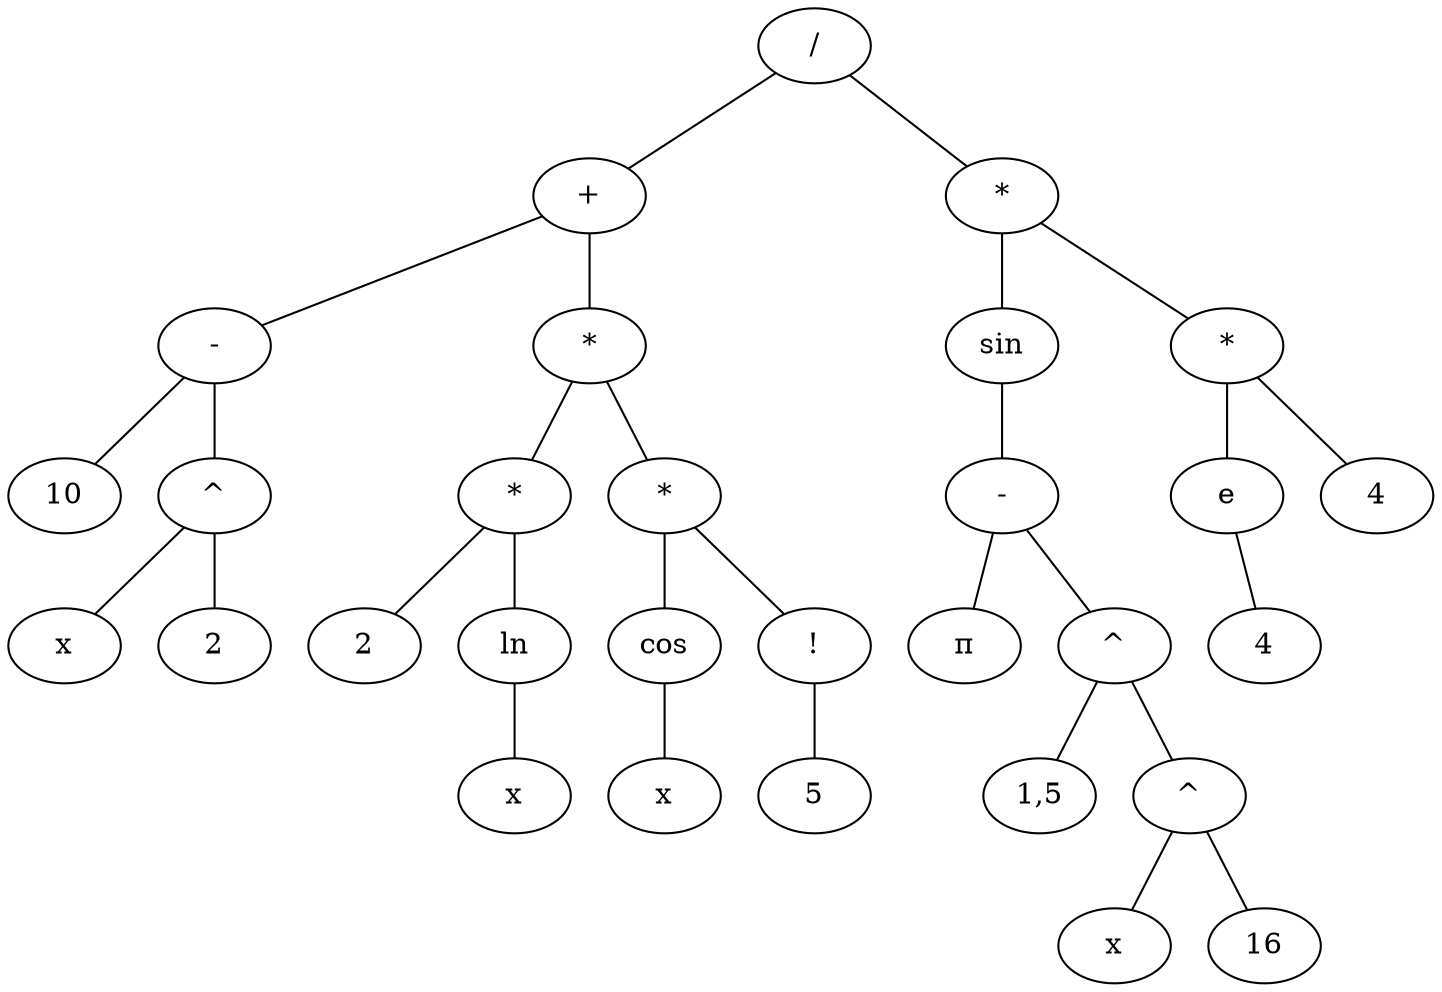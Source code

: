 graph caculus { 
node [] 
node1 [ label = "/" ]
node2 [ label = "+" ]
node1 -- node2
node3 [ label = "-" ]
node2 -- node3
node4 [ label = "10" ]
node3 -- node4
node5 [ label = "^" ]
node3 -- node5
node6 [ label = "x" ]
node5 -- node6
node7 [ label = "2" ]
node5 -- node7
node8 [ label = "*" ]
node2 -- node8
node9 [ label = "*" ]
node8 -- node9
node10 [ label = "2" ]
node9 -- node10
node11 [ label = "ln" ]
node9 -- node11
node12 [ label = "x" ]
node11 -- node12
node13 [ label = "*" ]
node8 -- node13
node14 [ label = "cos" ]
node13 -- node14
node15 [ label = "x" ]
node14 -- node15
node16 [ label = "!" ]
node13 -- node16
node17 [ label = "5" ]
node16 -- node17
node18 [ label = "*" ]
node1 -- node18
node19 [ label = "sin" ]
node18 -- node19
node20 [ label = "-" ]
node19 -- node20
node21 [ label = "π" ]
node20 -- node21
node22 [ label = "^" ]
node20 -- node22
node23 [ label = "1,5" ]
node22 -- node23
node24 [ label = "^" ]
node22 -- node24
node25 [ label = "x" ]
node24 -- node25
node26 [ label = "16" ]
node24 -- node26
node27 [ label = "*" ]
node18 -- node27
node28 [ label = "e" ]
node27 -- node28
node29 [ label = "4" ]
node28 -- node29
node30 [ label = "4" ]
node27 -- node30
}